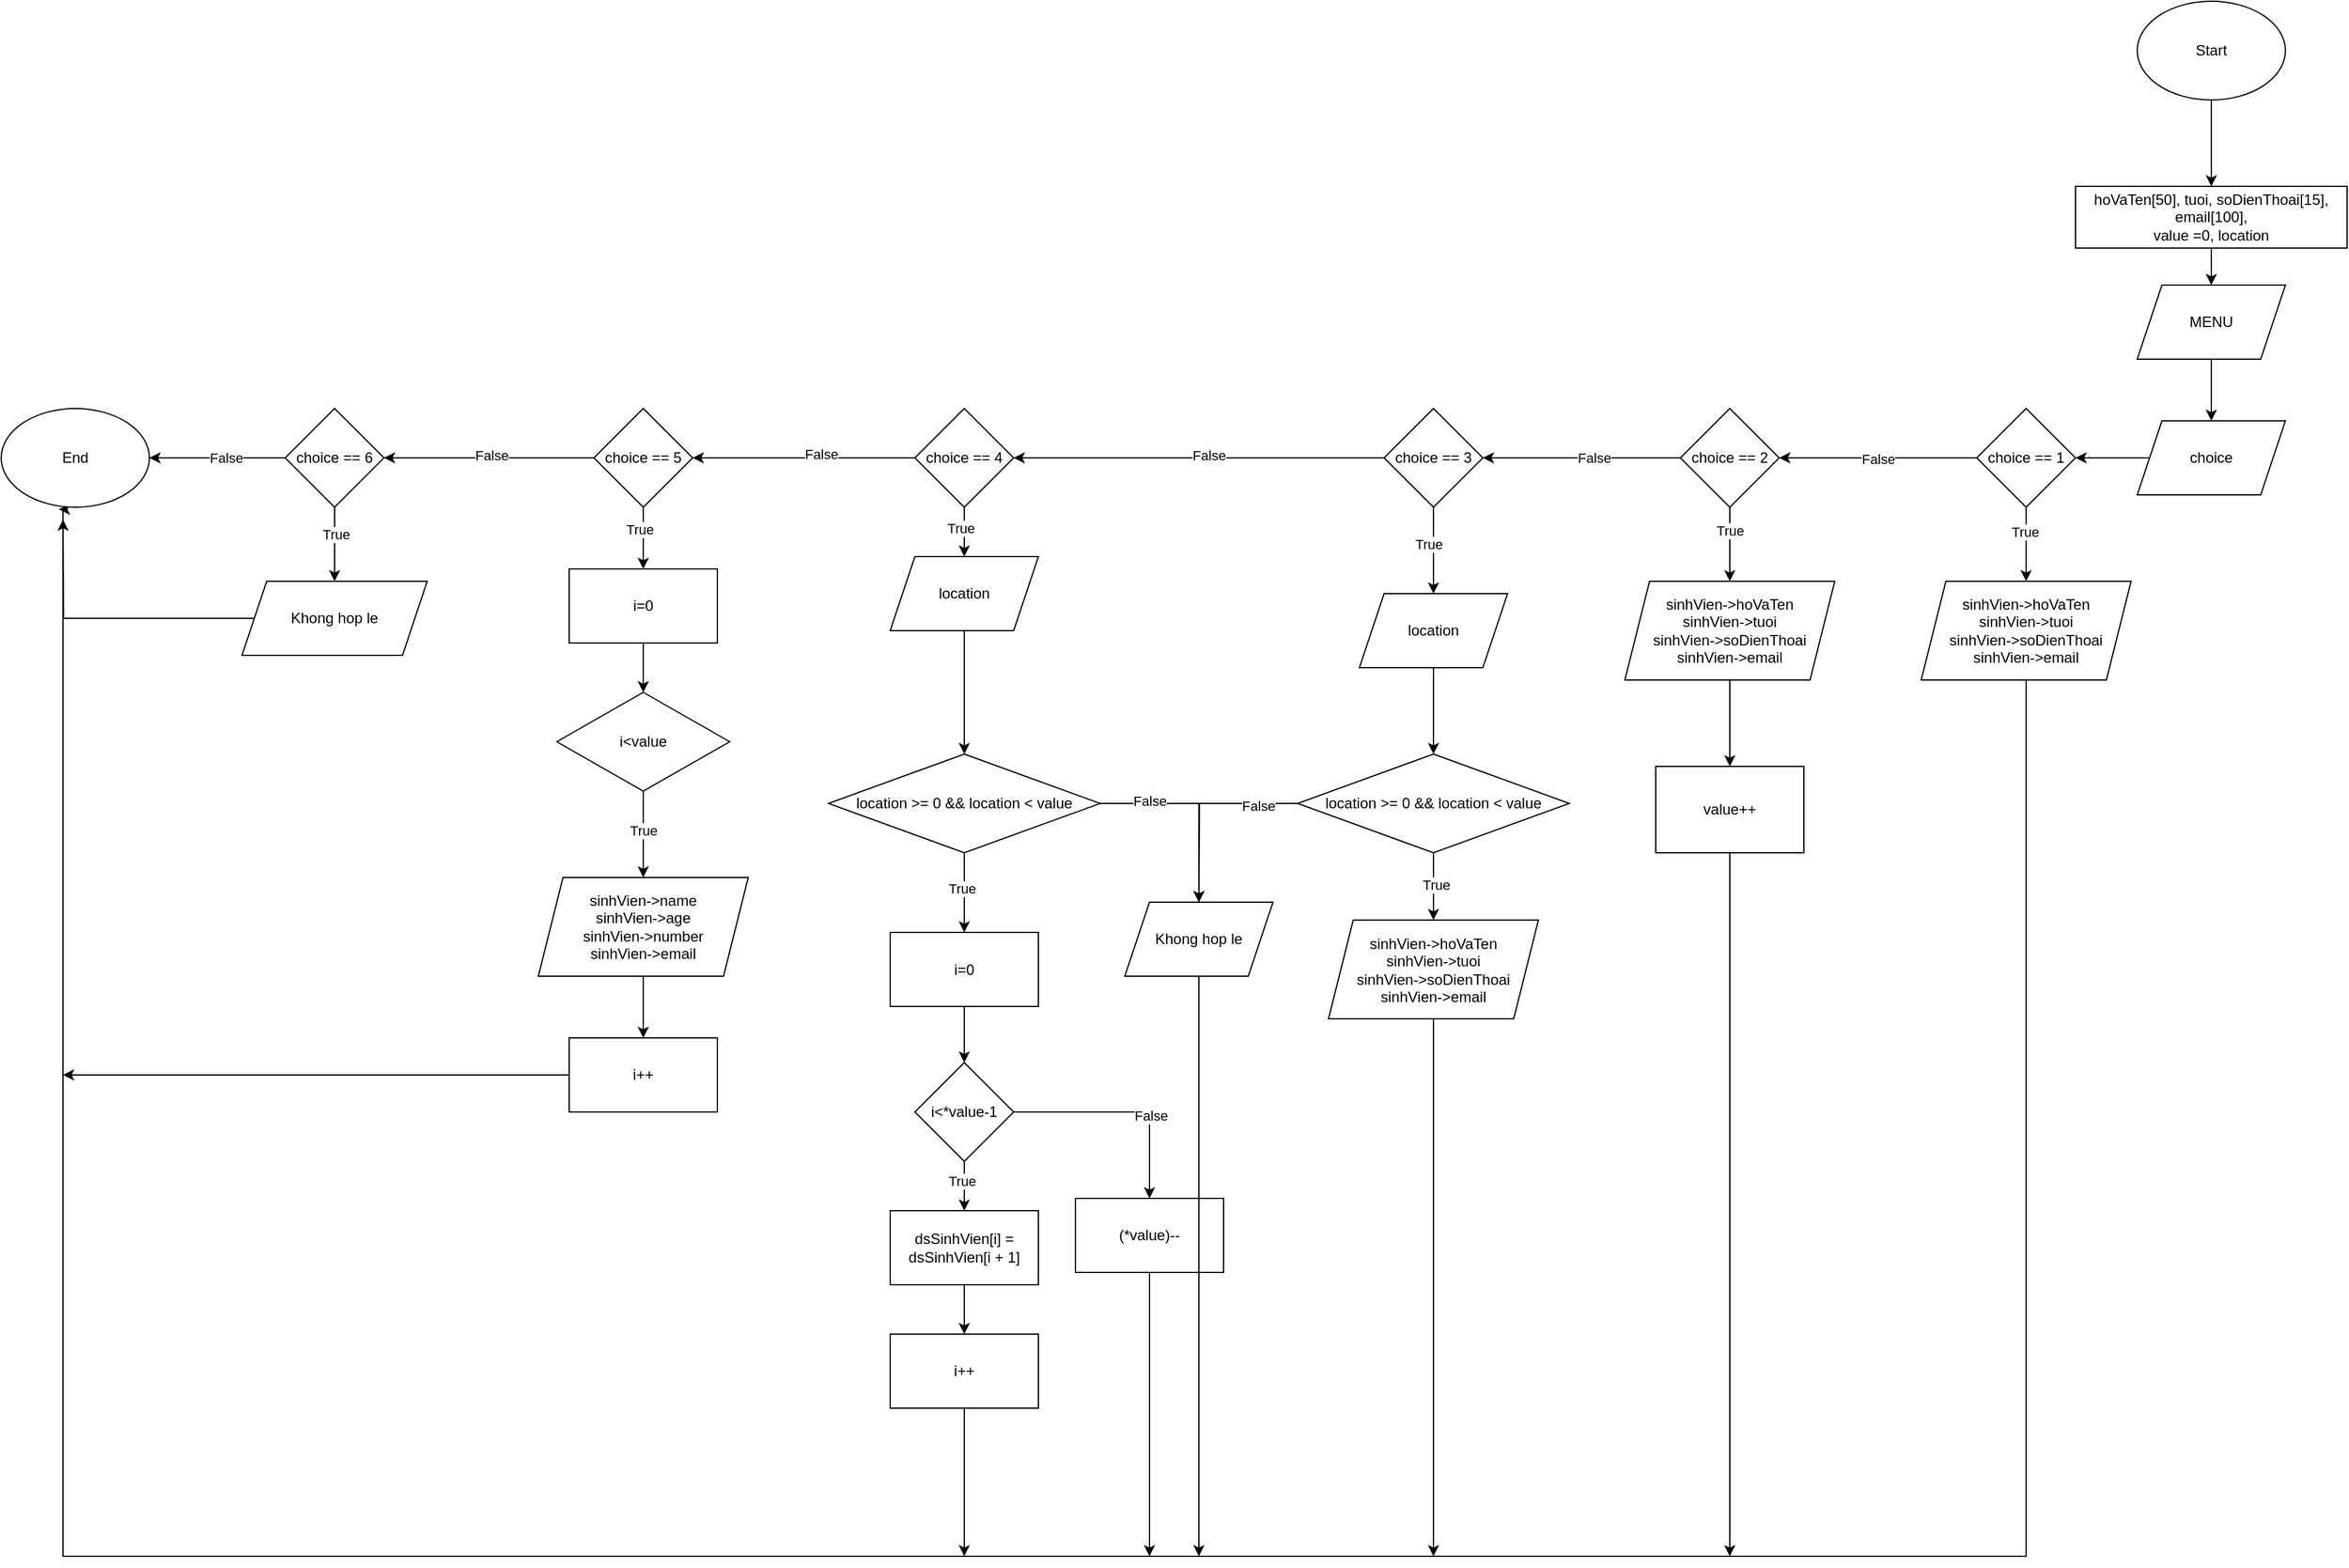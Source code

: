 <mxfile version="22.0.3" type="device">
  <diagram name="Trang-1" id="OBedKjTrKFi_s6ULvkvS">
    <mxGraphModel dx="2949" dy="1927" grid="1" gridSize="10" guides="1" tooltips="1" connect="1" arrows="1" fold="1" page="1" pageScale="1" pageWidth="827" pageHeight="1169" math="0" shadow="0">
      <root>
        <mxCell id="0" />
        <mxCell id="1" parent="0" />
        <mxCell id="HcgYKYY__qKRsnIzj4oO-63" style="edgeStyle=orthogonalEdgeStyle;rounded=0;orthogonalLoop=1;jettySize=auto;html=1;" parent="1" source="HcgYKYY__qKRsnIzj4oO-3" target="HcgYKYY__qKRsnIzj4oO-5" edge="1">
          <mxGeometry relative="1" as="geometry" />
        </mxCell>
        <mxCell id="HcgYKYY__qKRsnIzj4oO-3" value="Start" style="ellipse;whiteSpace=wrap;html=1;" parent="1" vertex="1">
          <mxGeometry x="220" y="-10" width="120" height="80" as="geometry" />
        </mxCell>
        <mxCell id="HcgYKYY__qKRsnIzj4oO-4" style="edgeStyle=orthogonalEdgeStyle;rounded=0;orthogonalLoop=1;jettySize=auto;html=1;entryX=0.5;entryY=0;entryDx=0;entryDy=0;" parent="1" source="HcgYKYY__qKRsnIzj4oO-5" target="HcgYKYY__qKRsnIzj4oO-6" edge="1">
          <mxGeometry relative="1" as="geometry">
            <mxPoint x="280" y="220" as="targetPoint" />
          </mxGeometry>
        </mxCell>
        <mxCell id="HcgYKYY__qKRsnIzj4oO-5" value="hoVaTen[50], tuoi, soDienThoai[15], email[100],&lt;br&gt;value =0, location" style="rounded=0;whiteSpace=wrap;html=1;" parent="1" vertex="1">
          <mxGeometry x="170" y="140" width="220" height="50" as="geometry" />
        </mxCell>
        <mxCell id="HcgYKYY__qKRsnIzj4oO-64" style="edgeStyle=orthogonalEdgeStyle;rounded=0;orthogonalLoop=1;jettySize=auto;html=1;" parent="1" source="HcgYKYY__qKRsnIzj4oO-6" target="HcgYKYY__qKRsnIzj4oO-8" edge="1">
          <mxGeometry relative="1" as="geometry" />
        </mxCell>
        <mxCell id="HcgYKYY__qKRsnIzj4oO-6" value="MENU" style="shape=parallelogram;perimeter=parallelogramPerimeter;whiteSpace=wrap;html=1;fixedSize=1;" parent="1" vertex="1">
          <mxGeometry x="220" y="220" width="120" height="60" as="geometry" />
        </mxCell>
        <mxCell id="HcgYKYY__qKRsnIzj4oO-66" style="edgeStyle=orthogonalEdgeStyle;rounded=0;orthogonalLoop=1;jettySize=auto;html=1;" parent="1" source="HcgYKYY__qKRsnIzj4oO-8" edge="1">
          <mxGeometry relative="1" as="geometry">
            <mxPoint x="170" y="360" as="targetPoint" />
          </mxGeometry>
        </mxCell>
        <mxCell id="HcgYKYY__qKRsnIzj4oO-8" value="choice" style="shape=parallelogram;perimeter=parallelogramPerimeter;whiteSpace=wrap;html=1;fixedSize=1;" parent="1" vertex="1">
          <mxGeometry x="220" y="330" width="120" height="60" as="geometry" />
        </mxCell>
        <mxCell id="HcgYKYY__qKRsnIzj4oO-68" style="edgeStyle=orthogonalEdgeStyle;rounded=0;orthogonalLoop=1;jettySize=auto;html=1;" parent="1" source="HcgYKYY__qKRsnIzj4oO-11" target="HcgYKYY__qKRsnIzj4oO-28" edge="1">
          <mxGeometry relative="1" as="geometry" />
        </mxCell>
        <mxCell id="HcgYKYY__qKRsnIzj4oO-69" value="True" style="edgeLabel;html=1;align=center;verticalAlign=middle;resizable=0;points=[];" parent="HcgYKYY__qKRsnIzj4oO-68" vertex="1" connectable="0">
          <mxGeometry x="-0.344" y="-1" relative="1" as="geometry">
            <mxPoint as="offset" />
          </mxGeometry>
        </mxCell>
        <mxCell id="HcgYKYY__qKRsnIzj4oO-70" style="edgeStyle=orthogonalEdgeStyle;rounded=0;orthogonalLoop=1;jettySize=auto;html=1;" parent="1" source="HcgYKYY__qKRsnIzj4oO-11" target="HcgYKYY__qKRsnIzj4oO-22" edge="1">
          <mxGeometry relative="1" as="geometry">
            <mxPoint x="-20" y="360" as="targetPoint" />
          </mxGeometry>
        </mxCell>
        <mxCell id="HcgYKYY__qKRsnIzj4oO-71" value="False" style="edgeLabel;html=1;align=center;verticalAlign=middle;resizable=0;points=[];" parent="HcgYKYY__qKRsnIzj4oO-70" vertex="1" connectable="0">
          <mxGeometry x="0.007" y="1" relative="1" as="geometry">
            <mxPoint as="offset" />
          </mxGeometry>
        </mxCell>
        <mxCell id="HcgYKYY__qKRsnIzj4oO-11" value="choice == 1" style="rhombus;whiteSpace=wrap;html=1;" parent="1" vertex="1">
          <mxGeometry x="90" y="320" width="80" height="80" as="geometry" />
        </mxCell>
        <mxCell id="HcgYKYY__qKRsnIzj4oO-110" style="edgeStyle=orthogonalEdgeStyle;rounded=0;orthogonalLoop=1;jettySize=auto;html=1;entryX=0.5;entryY=0;entryDx=0;entryDy=0;" parent="1" source="HcgYKYY__qKRsnIzj4oO-14" target="HcgYKYY__qKRsnIzj4oO-56" edge="1">
          <mxGeometry relative="1" as="geometry" />
        </mxCell>
        <mxCell id="HcgYKYY__qKRsnIzj4oO-120" value="True" style="edgeLabel;html=1;align=center;verticalAlign=middle;resizable=0;points=[];" parent="HcgYKYY__qKRsnIzj4oO-110" vertex="1" connectable="0">
          <mxGeometry x="-0.293" y="-3" relative="1" as="geometry">
            <mxPoint as="offset" />
          </mxGeometry>
        </mxCell>
        <mxCell id="HcgYKYY__qKRsnIzj4oO-118" style="edgeStyle=orthogonalEdgeStyle;rounded=0;orthogonalLoop=1;jettySize=auto;html=1;entryX=1;entryY=0.5;entryDx=0;entryDy=0;" parent="1" source="HcgYKYY__qKRsnIzj4oO-14" target="HcgYKYY__qKRsnIzj4oO-16" edge="1">
          <mxGeometry relative="1" as="geometry">
            <mxPoint x="-1120" y="360" as="targetPoint" />
          </mxGeometry>
        </mxCell>
        <mxCell id="HcgYKYY__qKRsnIzj4oO-119" value="False" style="edgeLabel;html=1;align=center;verticalAlign=middle;resizable=0;points=[];" parent="HcgYKYY__qKRsnIzj4oO-118" vertex="1" connectable="0">
          <mxGeometry x="-0.017" y="-1" relative="1" as="geometry">
            <mxPoint y="-1" as="offset" />
          </mxGeometry>
        </mxCell>
        <mxCell id="HcgYKYY__qKRsnIzj4oO-14" value="choice == 5" style="rhombus;whiteSpace=wrap;html=1;" parent="1" vertex="1">
          <mxGeometry x="-1030" y="320" width="80" height="80" as="geometry" />
        </mxCell>
        <mxCell id="HcgYKYY__qKRsnIzj4oO-122" style="edgeStyle=orthogonalEdgeStyle;rounded=0;orthogonalLoop=1;jettySize=auto;html=1;" parent="1" source="HcgYKYY__qKRsnIzj4oO-16" target="HcgYKYY__qKRsnIzj4oO-123" edge="1">
          <mxGeometry relative="1" as="geometry">
            <mxPoint x="-1240" y="440" as="targetPoint" />
          </mxGeometry>
        </mxCell>
        <mxCell id="HcgYKYY__qKRsnIzj4oO-124" value="True" style="edgeLabel;html=1;align=center;verticalAlign=middle;resizable=0;points=[];" parent="HcgYKYY__qKRsnIzj4oO-122" vertex="1" connectable="0">
          <mxGeometry x="-0.278" y="1" relative="1" as="geometry">
            <mxPoint as="offset" />
          </mxGeometry>
        </mxCell>
        <mxCell id="HcgYKYY__qKRsnIzj4oO-125" style="edgeStyle=orthogonalEdgeStyle;rounded=0;orthogonalLoop=1;jettySize=auto;html=1;" parent="1" source="HcgYKYY__qKRsnIzj4oO-16" edge="1">
          <mxGeometry relative="1" as="geometry">
            <mxPoint x="-1390" y="360" as="targetPoint" />
          </mxGeometry>
        </mxCell>
        <mxCell id="HcgYKYY__qKRsnIzj4oO-126" value="False" style="edgeLabel;html=1;align=center;verticalAlign=middle;resizable=0;points=[];" parent="HcgYKYY__qKRsnIzj4oO-125" vertex="1" connectable="0">
          <mxGeometry x="-0.131" relative="1" as="geometry">
            <mxPoint as="offset" />
          </mxGeometry>
        </mxCell>
        <mxCell id="HcgYKYY__qKRsnIzj4oO-16" value="choice == 6" style="rhombus;whiteSpace=wrap;html=1;" parent="1" vertex="1">
          <mxGeometry x="-1280" y="320" width="80" height="80" as="geometry" />
        </mxCell>
        <mxCell id="HcgYKYY__qKRsnIzj4oO-85" style="edgeStyle=orthogonalEdgeStyle;rounded=0;orthogonalLoop=1;jettySize=auto;html=1;entryX=0.5;entryY=0;entryDx=0;entryDy=0;" parent="1" source="HcgYKYY__qKRsnIzj4oO-19" target="HcgYKYY__qKRsnIzj4oO-40" edge="1">
          <mxGeometry relative="1" as="geometry" />
        </mxCell>
        <mxCell id="HcgYKYY__qKRsnIzj4oO-107" value="True" style="edgeLabel;html=1;align=center;verticalAlign=middle;resizable=0;points=[];" parent="HcgYKYY__qKRsnIzj4oO-85" vertex="1" connectable="0">
          <mxGeometry x="-0.183" y="-3" relative="1" as="geometry">
            <mxPoint as="offset" />
          </mxGeometry>
        </mxCell>
        <mxCell id="HcgYKYY__qKRsnIzj4oO-106" style="edgeStyle=orthogonalEdgeStyle;rounded=0;orthogonalLoop=1;jettySize=auto;html=1;" parent="1" source="HcgYKYY__qKRsnIzj4oO-19" edge="1">
          <mxGeometry relative="1" as="geometry">
            <mxPoint x="-950" y="360" as="targetPoint" />
          </mxGeometry>
        </mxCell>
        <mxCell id="HcgYKYY__qKRsnIzj4oO-108" value="False" style="edgeLabel;html=1;align=center;verticalAlign=middle;resizable=0;points=[];" parent="HcgYKYY__qKRsnIzj4oO-106" vertex="1" connectable="0">
          <mxGeometry x="-0.153" y="-3" relative="1" as="geometry">
            <mxPoint as="offset" />
          </mxGeometry>
        </mxCell>
        <mxCell id="HcgYKYY__qKRsnIzj4oO-19" value="choice == 4" style="rhombus;whiteSpace=wrap;html=1;" parent="1" vertex="1">
          <mxGeometry x="-770" y="320" width="80" height="80" as="geometry" />
        </mxCell>
        <mxCell id="HcgYKYY__qKRsnIzj4oO-72" style="edgeStyle=orthogonalEdgeStyle;rounded=0;orthogonalLoop=1;jettySize=auto;html=1;" parent="1" source="HcgYKYY__qKRsnIzj4oO-22" edge="1">
          <mxGeometry relative="1" as="geometry">
            <mxPoint x="-110" y="460" as="targetPoint" />
          </mxGeometry>
        </mxCell>
        <mxCell id="HcgYKYY__qKRsnIzj4oO-74" value="True" style="edgeLabel;html=1;align=center;verticalAlign=middle;resizable=0;points=[];" parent="HcgYKYY__qKRsnIzj4oO-72" vertex="1" connectable="0">
          <mxGeometry x="-0.394" relative="1" as="geometry">
            <mxPoint as="offset" />
          </mxGeometry>
        </mxCell>
        <mxCell id="HcgYKYY__qKRsnIzj4oO-75" style="edgeStyle=orthogonalEdgeStyle;rounded=0;orthogonalLoop=1;jettySize=auto;html=1;" parent="1" source="HcgYKYY__qKRsnIzj4oO-22" edge="1">
          <mxGeometry relative="1" as="geometry">
            <mxPoint x="-310" y="360" as="targetPoint" />
          </mxGeometry>
        </mxCell>
        <mxCell id="HcgYKYY__qKRsnIzj4oO-76" value="False" style="edgeLabel;html=1;align=center;verticalAlign=middle;resizable=0;points=[];" parent="HcgYKYY__qKRsnIzj4oO-75" vertex="1" connectable="0">
          <mxGeometry x="-0.107" relative="1" as="geometry">
            <mxPoint x="1" as="offset" />
          </mxGeometry>
        </mxCell>
        <mxCell id="HcgYKYY__qKRsnIzj4oO-22" value="choice == 2" style="rhombus;whiteSpace=wrap;html=1;" parent="1" vertex="1">
          <mxGeometry x="-150" y="320" width="80" height="80" as="geometry" />
        </mxCell>
        <mxCell id="HcgYKYY__qKRsnIzj4oO-77" style="edgeStyle=orthogonalEdgeStyle;rounded=0;orthogonalLoop=1;jettySize=auto;html=1;" parent="1" source="HcgYKYY__qKRsnIzj4oO-25" edge="1">
          <mxGeometry relative="1" as="geometry">
            <mxPoint x="-350" y="470" as="targetPoint" />
          </mxGeometry>
        </mxCell>
        <mxCell id="HcgYKYY__qKRsnIzj4oO-78" value="True" style="edgeLabel;html=1;align=center;verticalAlign=middle;resizable=0;points=[];" parent="HcgYKYY__qKRsnIzj4oO-77" vertex="1" connectable="0">
          <mxGeometry x="-0.168" y="-4" relative="1" as="geometry">
            <mxPoint as="offset" />
          </mxGeometry>
        </mxCell>
        <mxCell id="HcgYKYY__qKRsnIzj4oO-83" style="edgeStyle=orthogonalEdgeStyle;rounded=0;orthogonalLoop=1;jettySize=auto;html=1;" parent="1" source="HcgYKYY__qKRsnIzj4oO-25" edge="1">
          <mxGeometry relative="1" as="geometry">
            <mxPoint x="-690" y="360" as="targetPoint" />
          </mxGeometry>
        </mxCell>
        <mxCell id="HcgYKYY__qKRsnIzj4oO-84" value="False" style="edgeLabel;html=1;align=center;verticalAlign=middle;resizable=0;points=[];" parent="HcgYKYY__qKRsnIzj4oO-83" vertex="1" connectable="0">
          <mxGeometry x="-0.044" y="-2" relative="1" as="geometry">
            <mxPoint x="1" as="offset" />
          </mxGeometry>
        </mxCell>
        <mxCell id="HcgYKYY__qKRsnIzj4oO-25" value="choice == 3" style="rhombus;whiteSpace=wrap;html=1;" parent="1" vertex="1">
          <mxGeometry x="-390" y="320" width="80" height="80" as="geometry" />
        </mxCell>
        <mxCell id="HcgYKYY__qKRsnIzj4oO-129" style="edgeStyle=orthogonalEdgeStyle;rounded=0;orthogonalLoop=1;jettySize=auto;html=1;entryX=0.389;entryY=1.021;entryDx=0;entryDy=0;entryPerimeter=0;" parent="1" source="HcgYKYY__qKRsnIzj4oO-28" target="HcgYKYY__qKRsnIzj4oO-127" edge="1">
          <mxGeometry relative="1" as="geometry">
            <mxPoint x="-1460" y="490" as="targetPoint" />
            <Array as="points">
              <mxPoint x="130" y="1250" />
              <mxPoint x="-1460" y="1250" />
              <mxPoint x="-1460" y="402" />
            </Array>
          </mxGeometry>
        </mxCell>
        <mxCell id="HcgYKYY__qKRsnIzj4oO-28" value="sinhVien-&amp;gt;hoVaTen&lt;br&gt;sinhVien-&amp;gt;tuoi&lt;br&gt;sinhVien-&amp;gt;soDienThoai&lt;br&gt;sinhVien-&amp;gt;email" style="shape=parallelogram;perimeter=parallelogramPerimeter;whiteSpace=wrap;html=1;fixedSize=1;" parent="1" vertex="1">
          <mxGeometry x="45" y="460" width="170" height="80" as="geometry" />
        </mxCell>
        <mxCell id="HcgYKYY__qKRsnIzj4oO-73" style="edgeStyle=orthogonalEdgeStyle;rounded=0;orthogonalLoop=1;jettySize=auto;html=1;" parent="1" source="HcgYKYY__qKRsnIzj4oO-30" edge="1">
          <mxGeometry relative="1" as="geometry">
            <mxPoint x="-110" y="610" as="targetPoint" />
          </mxGeometry>
        </mxCell>
        <mxCell id="HcgYKYY__qKRsnIzj4oO-30" value="sinhVien-&amp;gt;hoVaTen&lt;br&gt;sinhVien-&amp;gt;tuoi&lt;br&gt;sinhVien-&amp;gt;soDienThoai&lt;br&gt;sinhVien-&amp;gt;email" style="shape=parallelogram;perimeter=parallelogramPerimeter;whiteSpace=wrap;html=1;fixedSize=1;" parent="1" vertex="1">
          <mxGeometry x="-195" y="460" width="170" height="80" as="geometry" />
        </mxCell>
        <mxCell id="HcgYKYY__qKRsnIzj4oO-136" style="edgeStyle=orthogonalEdgeStyle;rounded=0;orthogonalLoop=1;jettySize=auto;html=1;" parent="1" source="HcgYKYY__qKRsnIzj4oO-32" edge="1">
          <mxGeometry relative="1" as="geometry">
            <mxPoint x="-110" y="1250" as="targetPoint" />
          </mxGeometry>
        </mxCell>
        <mxCell id="HcgYKYY__qKRsnIzj4oO-32" value="value++" style="rounded=0;whiteSpace=wrap;html=1;" parent="1" vertex="1">
          <mxGeometry x="-170" y="610" width="120" height="70" as="geometry" />
        </mxCell>
        <mxCell id="HcgYKYY__qKRsnIzj4oO-79" style="edgeStyle=orthogonalEdgeStyle;rounded=0;orthogonalLoop=1;jettySize=auto;html=1;" parent="1" source="HcgYKYY__qKRsnIzj4oO-34" edge="1">
          <mxGeometry relative="1" as="geometry">
            <mxPoint x="-350" y="600" as="targetPoint" />
          </mxGeometry>
        </mxCell>
        <mxCell id="HcgYKYY__qKRsnIzj4oO-34" value="location" style="shape=parallelogram;perimeter=parallelogramPerimeter;whiteSpace=wrap;html=1;fixedSize=1;" parent="1" vertex="1">
          <mxGeometry x="-410" y="470" width="120" height="60" as="geometry" />
        </mxCell>
        <mxCell id="HcgYKYY__qKRsnIzj4oO-80" style="edgeStyle=orthogonalEdgeStyle;rounded=0;orthogonalLoop=1;jettySize=auto;html=1;entryX=0.5;entryY=0;entryDx=0;entryDy=0;" parent="1" source="HcgYKYY__qKRsnIzj4oO-37" target="HcgYKYY__qKRsnIzj4oO-38" edge="1">
          <mxGeometry relative="1" as="geometry">
            <mxPoint x="-350" y="750" as="targetPoint" />
          </mxGeometry>
        </mxCell>
        <mxCell id="HcgYKYY__qKRsnIzj4oO-81" value="True" style="edgeLabel;html=1;align=center;verticalAlign=middle;resizable=0;points=[];" parent="HcgYKYY__qKRsnIzj4oO-80" vertex="1" connectable="0">
          <mxGeometry x="-0.054" y="2" relative="1" as="geometry">
            <mxPoint as="offset" />
          </mxGeometry>
        </mxCell>
        <mxCell id="HcgYKYY__qKRsnIzj4oO-82" style="edgeStyle=orthogonalEdgeStyle;rounded=0;orthogonalLoop=1;jettySize=auto;html=1;" parent="1" source="HcgYKYY__qKRsnIzj4oO-37" edge="1">
          <mxGeometry relative="1" as="geometry">
            <mxPoint x="-540" y="720" as="targetPoint" />
          </mxGeometry>
        </mxCell>
        <mxCell id="HcgYKYY__qKRsnIzj4oO-92" value="False" style="edgeLabel;html=1;align=center;verticalAlign=middle;resizable=0;points=[];" parent="HcgYKYY__qKRsnIzj4oO-82" vertex="1" connectable="0">
          <mxGeometry x="-0.599" y="2" relative="1" as="geometry">
            <mxPoint as="offset" />
          </mxGeometry>
        </mxCell>
        <mxCell id="HcgYKYY__qKRsnIzj4oO-37" value="location &amp;gt;= 0 &amp;amp;&amp;amp; location &amp;lt; value" style="rhombus;whiteSpace=wrap;html=1;" parent="1" vertex="1">
          <mxGeometry x="-460" y="600" width="220" height="80" as="geometry" />
        </mxCell>
        <mxCell id="HcgYKYY__qKRsnIzj4oO-135" style="edgeStyle=orthogonalEdgeStyle;rounded=0;orthogonalLoop=1;jettySize=auto;html=1;" parent="1" source="HcgYKYY__qKRsnIzj4oO-38" edge="1">
          <mxGeometry relative="1" as="geometry">
            <mxPoint x="-350" y="1250" as="targetPoint" />
          </mxGeometry>
        </mxCell>
        <mxCell id="HcgYKYY__qKRsnIzj4oO-38" value="sinhVien-&amp;gt;hoVaTen&lt;br&gt;sinhVien-&amp;gt;tuoi&lt;br&gt;sinhVien-&amp;gt;soDienThoai&lt;br&gt;sinhVien-&amp;gt;email" style="shape=parallelogram;perimeter=parallelogramPerimeter;whiteSpace=wrap;html=1;fixedSize=1;" parent="1" vertex="1">
          <mxGeometry x="-435" y="734.5" width="170" height="80" as="geometry" />
        </mxCell>
        <mxCell id="HcgYKYY__qKRsnIzj4oO-86" style="edgeStyle=orthogonalEdgeStyle;rounded=0;orthogonalLoop=1;jettySize=auto;html=1;entryX=0.5;entryY=0;entryDx=0;entryDy=0;" parent="1" source="HcgYKYY__qKRsnIzj4oO-40" target="HcgYKYY__qKRsnIzj4oO-43" edge="1">
          <mxGeometry relative="1" as="geometry" />
        </mxCell>
        <mxCell id="HcgYKYY__qKRsnIzj4oO-40" value="location" style="shape=parallelogram;perimeter=parallelogramPerimeter;whiteSpace=wrap;html=1;fixedSize=1;" parent="1" vertex="1">
          <mxGeometry x="-790" y="440" width="120" height="60" as="geometry" />
        </mxCell>
        <mxCell id="HcgYKYY__qKRsnIzj4oO-90" style="edgeStyle=orthogonalEdgeStyle;rounded=0;orthogonalLoop=1;jettySize=auto;html=1;" parent="1" source="HcgYKYY__qKRsnIzj4oO-43" target="HcgYKYY__qKRsnIzj4oO-45" edge="1">
          <mxGeometry relative="1" as="geometry" />
        </mxCell>
        <mxCell id="HcgYKYY__qKRsnIzj4oO-94" value="True" style="edgeLabel;html=1;align=center;verticalAlign=middle;resizable=0;points=[];" parent="HcgYKYY__qKRsnIzj4oO-90" vertex="1" connectable="0">
          <mxGeometry x="-0.121" y="-2" relative="1" as="geometry">
            <mxPoint as="offset" />
          </mxGeometry>
        </mxCell>
        <mxCell id="HcgYKYY__qKRsnIzj4oO-91" style="edgeStyle=orthogonalEdgeStyle;rounded=0;orthogonalLoop=1;jettySize=auto;html=1;" parent="1" source="HcgYKYY__qKRsnIzj4oO-43" target="HcgYKYY__qKRsnIzj4oO-54" edge="1">
          <mxGeometry relative="1" as="geometry" />
        </mxCell>
        <mxCell id="HcgYKYY__qKRsnIzj4oO-93" value="False" style="edgeLabel;html=1;align=center;verticalAlign=middle;resizable=0;points=[];" parent="HcgYKYY__qKRsnIzj4oO-91" vertex="1" connectable="0">
          <mxGeometry x="-0.5" y="2" relative="1" as="geometry">
            <mxPoint as="offset" />
          </mxGeometry>
        </mxCell>
        <mxCell id="HcgYKYY__qKRsnIzj4oO-43" value="location &amp;gt;= 0 &amp;amp;&amp;amp; location &amp;lt; value" style="rhombus;whiteSpace=wrap;html=1;" parent="1" vertex="1">
          <mxGeometry x="-840" y="600" width="220" height="80" as="geometry" />
        </mxCell>
        <mxCell id="HcgYKYY__qKRsnIzj4oO-98" style="edgeStyle=orthogonalEdgeStyle;rounded=0;orthogonalLoop=1;jettySize=auto;html=1;entryX=0.5;entryY=0;entryDx=0;entryDy=0;" parent="1" source="HcgYKYY__qKRsnIzj4oO-45" target="HcgYKYY__qKRsnIzj4oO-48" edge="1">
          <mxGeometry relative="1" as="geometry" />
        </mxCell>
        <mxCell id="HcgYKYY__qKRsnIzj4oO-45" value="i=0" style="rounded=0;whiteSpace=wrap;html=1;" parent="1" vertex="1">
          <mxGeometry x="-790" y="744.5" width="120" height="60" as="geometry" />
        </mxCell>
        <mxCell id="HcgYKYY__qKRsnIzj4oO-100" style="edgeStyle=orthogonalEdgeStyle;rounded=0;orthogonalLoop=1;jettySize=auto;html=1;" parent="1" source="HcgYKYY__qKRsnIzj4oO-48" edge="1">
          <mxGeometry relative="1" as="geometry">
            <mxPoint x="-730" y="970" as="targetPoint" />
          </mxGeometry>
        </mxCell>
        <mxCell id="HcgYKYY__qKRsnIzj4oO-101" value="True" style="edgeLabel;html=1;align=center;verticalAlign=middle;resizable=0;points=[];" parent="HcgYKYY__qKRsnIzj4oO-100" vertex="1" connectable="0">
          <mxGeometry x="-0.227" y="-2" relative="1" as="geometry">
            <mxPoint as="offset" />
          </mxGeometry>
        </mxCell>
        <mxCell id="HcgYKYY__qKRsnIzj4oO-103" style="edgeStyle=orthogonalEdgeStyle;rounded=0;orthogonalLoop=1;jettySize=auto;html=1;entryX=0.5;entryY=0;entryDx=0;entryDy=0;" parent="1" source="HcgYKYY__qKRsnIzj4oO-48" target="HcgYKYY__qKRsnIzj4oO-52" edge="1">
          <mxGeometry relative="1" as="geometry" />
        </mxCell>
        <mxCell id="HcgYKYY__qKRsnIzj4oO-104" value="False" style="edgeLabel;html=1;align=center;verticalAlign=middle;resizable=0;points=[];" parent="HcgYKYY__qKRsnIzj4oO-103" vertex="1" connectable="0">
          <mxGeometry x="0.252" y="1" relative="1" as="geometry">
            <mxPoint as="offset" />
          </mxGeometry>
        </mxCell>
        <mxCell id="HcgYKYY__qKRsnIzj4oO-48" value="i&amp;lt;*value-1" style="rhombus;whiteSpace=wrap;html=1;" parent="1" vertex="1">
          <mxGeometry x="-770" y="850" width="80" height="80" as="geometry" />
        </mxCell>
        <mxCell id="HcgYKYY__qKRsnIzj4oO-105" style="edgeStyle=orthogonalEdgeStyle;rounded=0;orthogonalLoop=1;jettySize=auto;html=1;entryX=0.5;entryY=0;entryDx=0;entryDy=0;" parent="1" source="HcgYKYY__qKRsnIzj4oO-50" target="HcgYKYY__qKRsnIzj4oO-51" edge="1">
          <mxGeometry relative="1" as="geometry" />
        </mxCell>
        <mxCell id="HcgYKYY__qKRsnIzj4oO-50" value="dsSinhVien[i] = dsSinhVien[i + 1]" style="rounded=0;whiteSpace=wrap;html=1;" parent="1" vertex="1">
          <mxGeometry x="-790" y="970" width="120" height="60" as="geometry" />
        </mxCell>
        <mxCell id="HcgYKYY__qKRsnIzj4oO-132" style="edgeStyle=orthogonalEdgeStyle;rounded=0;orthogonalLoop=1;jettySize=auto;html=1;" parent="1" source="HcgYKYY__qKRsnIzj4oO-51" edge="1">
          <mxGeometry relative="1" as="geometry">
            <mxPoint x="-730" y="1250" as="targetPoint" />
          </mxGeometry>
        </mxCell>
        <mxCell id="HcgYKYY__qKRsnIzj4oO-51" value="i++" style="rounded=0;whiteSpace=wrap;html=1;" parent="1" vertex="1">
          <mxGeometry x="-790" y="1070" width="120" height="60" as="geometry" />
        </mxCell>
        <mxCell id="HcgYKYY__qKRsnIzj4oO-133" style="edgeStyle=orthogonalEdgeStyle;rounded=0;orthogonalLoop=1;jettySize=auto;html=1;" parent="1" source="HcgYKYY__qKRsnIzj4oO-52" edge="1">
          <mxGeometry relative="1" as="geometry">
            <mxPoint x="-580" y="1250" as="targetPoint" />
          </mxGeometry>
        </mxCell>
        <mxCell id="HcgYKYY__qKRsnIzj4oO-52" value="(*value)--" style="rounded=0;whiteSpace=wrap;html=1;" parent="1" vertex="1">
          <mxGeometry x="-640" y="960" width="120" height="60" as="geometry" />
        </mxCell>
        <mxCell id="HcgYKYY__qKRsnIzj4oO-134" style="edgeStyle=orthogonalEdgeStyle;rounded=0;orthogonalLoop=1;jettySize=auto;html=1;" parent="1" source="HcgYKYY__qKRsnIzj4oO-54" edge="1">
          <mxGeometry relative="1" as="geometry">
            <mxPoint x="-540" y="1250" as="targetPoint" />
          </mxGeometry>
        </mxCell>
        <mxCell id="HcgYKYY__qKRsnIzj4oO-54" value="Khong hop le" style="shape=parallelogram;perimeter=parallelogramPerimeter;whiteSpace=wrap;html=1;fixedSize=1;" parent="1" vertex="1">
          <mxGeometry x="-600" y="720" width="120" height="60" as="geometry" />
        </mxCell>
        <mxCell id="HcgYKYY__qKRsnIzj4oO-112" style="edgeStyle=orthogonalEdgeStyle;rounded=0;orthogonalLoop=1;jettySize=auto;html=1;entryX=0.5;entryY=0;entryDx=0;entryDy=0;" parent="1" source="HcgYKYY__qKRsnIzj4oO-56" target="HcgYKYY__qKRsnIzj4oO-59" edge="1">
          <mxGeometry relative="1" as="geometry" />
        </mxCell>
        <mxCell id="HcgYKYY__qKRsnIzj4oO-56" value="i=0" style="rounded=0;whiteSpace=wrap;html=1;" parent="1" vertex="1">
          <mxGeometry x="-1050" y="450" width="120" height="60" as="geometry" />
        </mxCell>
        <mxCell id="HcgYKYY__qKRsnIzj4oO-113" style="edgeStyle=orthogonalEdgeStyle;rounded=0;orthogonalLoop=1;jettySize=auto;html=1;" parent="1" source="HcgYKYY__qKRsnIzj4oO-59" edge="1">
          <mxGeometry relative="1" as="geometry">
            <mxPoint x="-990" y="700" as="targetPoint" />
          </mxGeometry>
        </mxCell>
        <mxCell id="HcgYKYY__qKRsnIzj4oO-114" value="True" style="edgeLabel;html=1;align=center;verticalAlign=middle;resizable=0;points=[];" parent="HcgYKYY__qKRsnIzj4oO-113" vertex="1" connectable="0">
          <mxGeometry x="-0.102" relative="1" as="geometry">
            <mxPoint as="offset" />
          </mxGeometry>
        </mxCell>
        <mxCell id="HcgYKYY__qKRsnIzj4oO-59" value="i&amp;lt;value" style="rhombus;whiteSpace=wrap;html=1;" parent="1" vertex="1">
          <mxGeometry x="-1060" y="550" width="140" height="80" as="geometry" />
        </mxCell>
        <mxCell id="HcgYKYY__qKRsnIzj4oO-131" style="edgeStyle=orthogonalEdgeStyle;rounded=0;orthogonalLoop=1;jettySize=auto;html=1;" parent="1" source="HcgYKYY__qKRsnIzj4oO-60" edge="1">
          <mxGeometry relative="1" as="geometry">
            <mxPoint x="-1460" y="860" as="targetPoint" />
          </mxGeometry>
        </mxCell>
        <mxCell id="HcgYKYY__qKRsnIzj4oO-60" value="i++" style="rounded=0;whiteSpace=wrap;html=1;" parent="1" vertex="1">
          <mxGeometry x="-1050" y="830" width="120" height="60" as="geometry" />
        </mxCell>
        <mxCell id="HcgYKYY__qKRsnIzj4oO-115" style="edgeStyle=orthogonalEdgeStyle;rounded=0;orthogonalLoop=1;jettySize=auto;html=1;" parent="1" source="HcgYKYY__qKRsnIzj4oO-62" edge="1">
          <mxGeometry relative="1" as="geometry">
            <mxPoint x="-990" y="830" as="targetPoint" />
          </mxGeometry>
        </mxCell>
        <mxCell id="HcgYKYY__qKRsnIzj4oO-62" value="sinhVien-&amp;gt;name&lt;br&gt;sinhVien-&amp;gt;age&lt;br&gt;sinhVien-&amp;gt;number&lt;br&gt;sinhVien-&amp;gt;email" style="shape=parallelogram;perimeter=parallelogramPerimeter;whiteSpace=wrap;html=1;fixedSize=1;" parent="1" vertex="1">
          <mxGeometry x="-1075" y="700" width="170" height="80" as="geometry" />
        </mxCell>
        <mxCell id="HcgYKYY__qKRsnIzj4oO-130" style="edgeStyle=orthogonalEdgeStyle;rounded=0;orthogonalLoop=1;jettySize=auto;html=1;" parent="1" source="HcgYKYY__qKRsnIzj4oO-123" edge="1">
          <mxGeometry relative="1" as="geometry">
            <mxPoint x="-1460" y="410" as="targetPoint" />
          </mxGeometry>
        </mxCell>
        <mxCell id="HcgYKYY__qKRsnIzj4oO-123" value="Khong hop le" style="shape=parallelogram;perimeter=parallelogramPerimeter;whiteSpace=wrap;html=1;fixedSize=1;" parent="1" vertex="1">
          <mxGeometry x="-1315" y="460" width="150" height="60" as="geometry" />
        </mxCell>
        <mxCell id="HcgYKYY__qKRsnIzj4oO-127" value="End" style="ellipse;whiteSpace=wrap;html=1;" parent="1" vertex="1">
          <mxGeometry x="-1510" y="320" width="120" height="80" as="geometry" />
        </mxCell>
      </root>
    </mxGraphModel>
  </diagram>
</mxfile>
